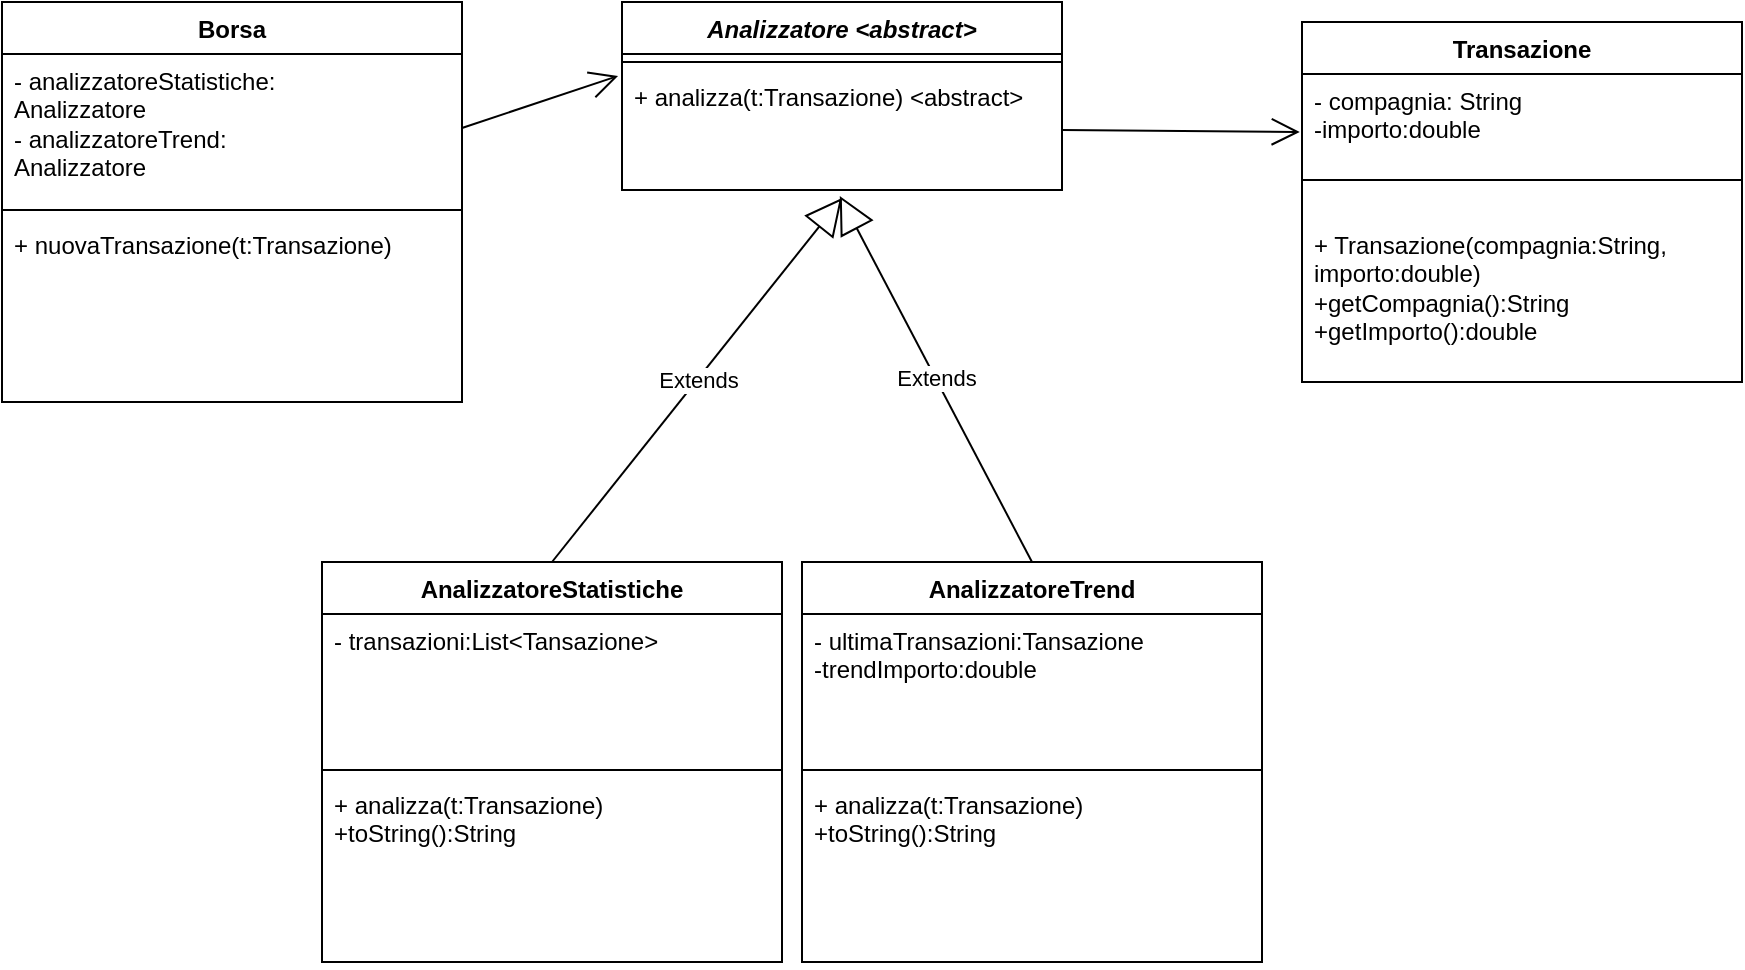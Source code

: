 <mxfile version="26.2.6">
  <diagram name="Borsa" id="OaHRpIkS-25KwVS5H64q">
    <mxGraphModel grid="1" page="1" gridSize="10" guides="1" tooltips="1" connect="1" arrows="1" fold="1" pageScale="1" pageWidth="827" pageHeight="1169" math="0" shadow="0">
      <root>
        <mxCell id="0" />
        <mxCell id="1" parent="0" />
        <mxCell id="zTeby96g7i19c0ISHE-w-2" value="Borsa" style="swimlane;fontStyle=1;align=center;verticalAlign=top;childLayout=stackLayout;horizontal=1;startSize=26;horizontalStack=0;resizeParent=1;resizeParentMax=0;resizeLast=0;collapsible=1;marginBottom=0;whiteSpace=wrap;html=1;" vertex="1" parent="1">
          <mxGeometry x="60" y="50" width="230" height="200" as="geometry" />
        </mxCell>
        <mxCell id="zTeby96g7i19c0ISHE-w-3" value="- analizzatoreStatistiche: &lt;br&gt;Analizzatore&lt;br&gt;- analizzatoreTrend:&lt;br style=&quot;border-color: var(--border-color);&quot;&gt;Analizzatore" style="text;strokeColor=none;fillColor=none;align=left;verticalAlign=top;spacingLeft=4;spacingRight=4;overflow=hidden;rotatable=0;points=[[0,0.5],[1,0.5]];portConstraint=eastwest;whiteSpace=wrap;html=1;" vertex="1" parent="zTeby96g7i19c0ISHE-w-2">
          <mxGeometry y="26" width="230" height="74" as="geometry" />
        </mxCell>
        <mxCell id="zTeby96g7i19c0ISHE-w-4" value="" style="line;strokeWidth=1;fillColor=none;align=left;verticalAlign=middle;spacingTop=-1;spacingLeft=3;spacingRight=3;rotatable=0;labelPosition=right;points=[];portConstraint=eastwest;strokeColor=inherit;" vertex="1" parent="zTeby96g7i19c0ISHE-w-2">
          <mxGeometry y="100" width="230" height="8" as="geometry" />
        </mxCell>
        <mxCell id="zTeby96g7i19c0ISHE-w-5" value="+ nuovaTransazione(t:Transazione)" style="text;strokeColor=none;fillColor=none;align=left;verticalAlign=top;spacingLeft=4;spacingRight=4;overflow=hidden;rotatable=0;points=[[0,0.5],[1,0.5]];portConstraint=eastwest;whiteSpace=wrap;html=1;" vertex="1" parent="zTeby96g7i19c0ISHE-w-2">
          <mxGeometry y="108" width="230" height="92" as="geometry" />
        </mxCell>
        <mxCell id="zTeby96g7i19c0ISHE-w-7" value="&lt;i&gt;Analizzatore &amp;lt;abstract&amp;gt;&lt;/i&gt;" style="swimlane;fontStyle=1;align=center;verticalAlign=top;childLayout=stackLayout;horizontal=1;startSize=26;horizontalStack=0;resizeParent=1;resizeParentMax=0;resizeLast=0;collapsible=1;marginBottom=0;whiteSpace=wrap;html=1;" vertex="1" parent="1">
          <mxGeometry x="370" y="50" width="220" height="94" as="geometry" />
        </mxCell>
        <mxCell id="zTeby96g7i19c0ISHE-w-9" value="" style="line;strokeWidth=1;fillColor=none;align=left;verticalAlign=middle;spacingTop=-1;spacingLeft=3;spacingRight=3;rotatable=0;labelPosition=right;points=[];portConstraint=eastwest;strokeColor=inherit;" vertex="1" parent="zTeby96g7i19c0ISHE-w-7">
          <mxGeometry y="26" width="220" height="8" as="geometry" />
        </mxCell>
        <mxCell id="zTeby96g7i19c0ISHE-w-10" value="+ analizza(t:Transazione) &amp;lt;abstract&amp;gt;" style="text;strokeColor=none;fillColor=none;align=left;verticalAlign=top;spacingLeft=4;spacingRight=4;overflow=hidden;rotatable=0;points=[[0,0.5],[1,0.5]];portConstraint=eastwest;whiteSpace=wrap;html=1;" vertex="1" parent="zTeby96g7i19c0ISHE-w-7">
          <mxGeometry y="34" width="220" height="60" as="geometry" />
        </mxCell>
        <mxCell id="zTeby96g7i19c0ISHE-w-11" value="" style="endArrow=open;endFill=1;endSize=12;html=1;rounded=0;exitX=1;exitY=0.5;exitDx=0;exitDy=0;entryX=-0.009;entryY=0.05;entryDx=0;entryDy=0;entryPerimeter=0;" edge="1" parent="1" source="zTeby96g7i19c0ISHE-w-3" target="zTeby96g7i19c0ISHE-w-10">
          <mxGeometry width="160" relative="1" as="geometry">
            <mxPoint x="260" y="380" as="sourcePoint" />
            <mxPoint x="420" y="380" as="targetPoint" />
          </mxGeometry>
        </mxCell>
        <mxCell id="zTeby96g7i19c0ISHE-w-12" value="AnalizzatoreStatistiche" style="swimlane;fontStyle=1;align=center;verticalAlign=top;childLayout=stackLayout;horizontal=1;startSize=26;horizontalStack=0;resizeParent=1;resizeParentMax=0;resizeLast=0;collapsible=1;marginBottom=0;whiteSpace=wrap;html=1;" vertex="1" parent="1">
          <mxGeometry x="220" y="330" width="230" height="200" as="geometry" />
        </mxCell>
        <mxCell id="zTeby96g7i19c0ISHE-w-13" value="- transazioni:List&amp;lt;Tansazione&amp;gt;" style="text;strokeColor=none;fillColor=none;align=left;verticalAlign=top;spacingLeft=4;spacingRight=4;overflow=hidden;rotatable=0;points=[[0,0.5],[1,0.5]];portConstraint=eastwest;whiteSpace=wrap;html=1;" vertex="1" parent="zTeby96g7i19c0ISHE-w-12">
          <mxGeometry y="26" width="230" height="74" as="geometry" />
        </mxCell>
        <mxCell id="zTeby96g7i19c0ISHE-w-14" value="" style="line;strokeWidth=1;fillColor=none;align=left;verticalAlign=middle;spacingTop=-1;spacingLeft=3;spacingRight=3;rotatable=0;labelPosition=right;points=[];portConstraint=eastwest;strokeColor=inherit;" vertex="1" parent="zTeby96g7i19c0ISHE-w-12">
          <mxGeometry y="100" width="230" height="8" as="geometry" />
        </mxCell>
        <mxCell id="zTeby96g7i19c0ISHE-w-15" value="+ analizza(t:Transazione)&amp;nbsp;&lt;br&gt;+toString():String" style="text;strokeColor=none;fillColor=none;align=left;verticalAlign=top;spacingLeft=4;spacingRight=4;overflow=hidden;rotatable=0;points=[[0,0.5],[1,0.5]];portConstraint=eastwest;whiteSpace=wrap;html=1;" vertex="1" parent="zTeby96g7i19c0ISHE-w-12">
          <mxGeometry y="108" width="230" height="92" as="geometry" />
        </mxCell>
        <mxCell id="zTeby96g7i19c0ISHE-w-16" value="Extends" style="endArrow=block;endSize=16;endFill=0;html=1;rounded=0;entryX=0.5;entryY=1.067;entryDx=0;entryDy=0;entryPerimeter=0;exitX=0.5;exitY=0;exitDx=0;exitDy=0;" edge="1" parent="1" source="zTeby96g7i19c0ISHE-w-12" target="zTeby96g7i19c0ISHE-w-10">
          <mxGeometry width="160" relative="1" as="geometry">
            <mxPoint x="260" y="380" as="sourcePoint" />
            <mxPoint x="420" y="380" as="targetPoint" />
          </mxGeometry>
        </mxCell>
        <mxCell id="zTeby96g7i19c0ISHE-w-17" value="AnalizzatoreTrend" style="swimlane;fontStyle=1;align=center;verticalAlign=top;childLayout=stackLayout;horizontal=1;startSize=26;horizontalStack=0;resizeParent=1;resizeParentMax=0;resizeLast=0;collapsible=1;marginBottom=0;whiteSpace=wrap;html=1;" vertex="1" parent="1">
          <mxGeometry x="460" y="330" width="230" height="200" as="geometry" />
        </mxCell>
        <mxCell id="zTeby96g7i19c0ISHE-w-18" value="- ultimaTransazioni:Tansazione&lt;br&gt;-trendImporto:double" style="text;strokeColor=none;fillColor=none;align=left;verticalAlign=top;spacingLeft=4;spacingRight=4;overflow=hidden;rotatable=0;points=[[0,0.5],[1,0.5]];portConstraint=eastwest;whiteSpace=wrap;html=1;" vertex="1" parent="zTeby96g7i19c0ISHE-w-17">
          <mxGeometry y="26" width="230" height="74" as="geometry" />
        </mxCell>
        <mxCell id="zTeby96g7i19c0ISHE-w-19" value="" style="line;strokeWidth=1;fillColor=none;align=left;verticalAlign=middle;spacingTop=-1;spacingLeft=3;spacingRight=3;rotatable=0;labelPosition=right;points=[];portConstraint=eastwest;strokeColor=inherit;" vertex="1" parent="zTeby96g7i19c0ISHE-w-17">
          <mxGeometry y="100" width="230" height="8" as="geometry" />
        </mxCell>
        <mxCell id="zTeby96g7i19c0ISHE-w-20" value="+ analizza(t:Transazione)&amp;nbsp;&lt;br style=&quot;border-color: var(--border-color);&quot;&gt;+toString():String" style="text;strokeColor=none;fillColor=none;align=left;verticalAlign=top;spacingLeft=4;spacingRight=4;overflow=hidden;rotatable=0;points=[[0,0.5],[1,0.5]];portConstraint=eastwest;whiteSpace=wrap;html=1;" vertex="1" parent="zTeby96g7i19c0ISHE-w-17">
          <mxGeometry y="108" width="230" height="92" as="geometry" />
        </mxCell>
        <mxCell id="zTeby96g7i19c0ISHE-w-21" value="Extends" style="endArrow=block;endSize=16;endFill=0;html=1;rounded=0;entryX=0.495;entryY=1.05;entryDx=0;entryDy=0;entryPerimeter=0;exitX=0.5;exitY=0;exitDx=0;exitDy=0;" edge="1" parent="1" source="zTeby96g7i19c0ISHE-w-17" target="zTeby96g7i19c0ISHE-w-10">
          <mxGeometry width="160" relative="1" as="geometry">
            <mxPoint x="345" y="340" as="sourcePoint" />
            <mxPoint x="490" y="184" as="targetPoint" />
          </mxGeometry>
        </mxCell>
        <mxCell id="zTeby96g7i19c0ISHE-w-22" value="Transazione" style="swimlane;fontStyle=1;align=center;verticalAlign=top;childLayout=stackLayout;horizontal=1;startSize=26;horizontalStack=0;resizeParent=1;resizeParentMax=0;resizeLast=0;collapsible=1;marginBottom=0;whiteSpace=wrap;html=1;" vertex="1" parent="1">
          <mxGeometry x="710" y="60" width="220" height="180" as="geometry" />
        </mxCell>
        <mxCell id="zTeby96g7i19c0ISHE-w-23" value="- compagnia: String&lt;br&gt;-importo:double" style="text;strokeColor=none;fillColor=none;align=left;verticalAlign=top;spacingLeft=4;spacingRight=4;overflow=hidden;rotatable=0;points=[[0,0.5],[1,0.5]];portConstraint=eastwest;whiteSpace=wrap;html=1;" vertex="1" parent="zTeby96g7i19c0ISHE-w-22">
          <mxGeometry y="26" width="220" height="34" as="geometry" />
        </mxCell>
        <mxCell id="zTeby96g7i19c0ISHE-w-24" value="" style="line;strokeWidth=1;fillColor=none;align=left;verticalAlign=middle;spacingTop=-1;spacingLeft=3;spacingRight=3;rotatable=0;labelPosition=right;points=[];portConstraint=eastwest;strokeColor=inherit;" vertex="1" parent="zTeby96g7i19c0ISHE-w-22">
          <mxGeometry y="60" width="220" height="38" as="geometry" />
        </mxCell>
        <mxCell id="zTeby96g7i19c0ISHE-w-25" value="+ Transazione(compagnia:String, importo:double)&amp;nbsp;&lt;br&gt;+getCompagnia():String&lt;br&gt;+getImporto():double" style="text;strokeColor=none;fillColor=none;align=left;verticalAlign=top;spacingLeft=4;spacingRight=4;overflow=hidden;rotatable=0;points=[[0,0.5],[1,0.5]];portConstraint=eastwest;whiteSpace=wrap;html=1;" vertex="1" parent="zTeby96g7i19c0ISHE-w-22">
          <mxGeometry y="98" width="220" height="82" as="geometry" />
        </mxCell>
        <mxCell id="zTeby96g7i19c0ISHE-w-26" value="" style="endArrow=open;endFill=1;endSize=12;html=1;rounded=0;exitX=1;exitY=0.5;exitDx=0;exitDy=0;entryX=-0.005;entryY=0.853;entryDx=0;entryDy=0;entryPerimeter=0;" edge="1" parent="1" source="zTeby96g7i19c0ISHE-w-10" target="zTeby96g7i19c0ISHE-w-23">
          <mxGeometry width="160" relative="1" as="geometry">
            <mxPoint x="300" y="123" as="sourcePoint" />
            <mxPoint x="378" y="97" as="targetPoint" />
          </mxGeometry>
        </mxCell>
      </root>
    </mxGraphModel>
  </diagram>
</mxfile>
